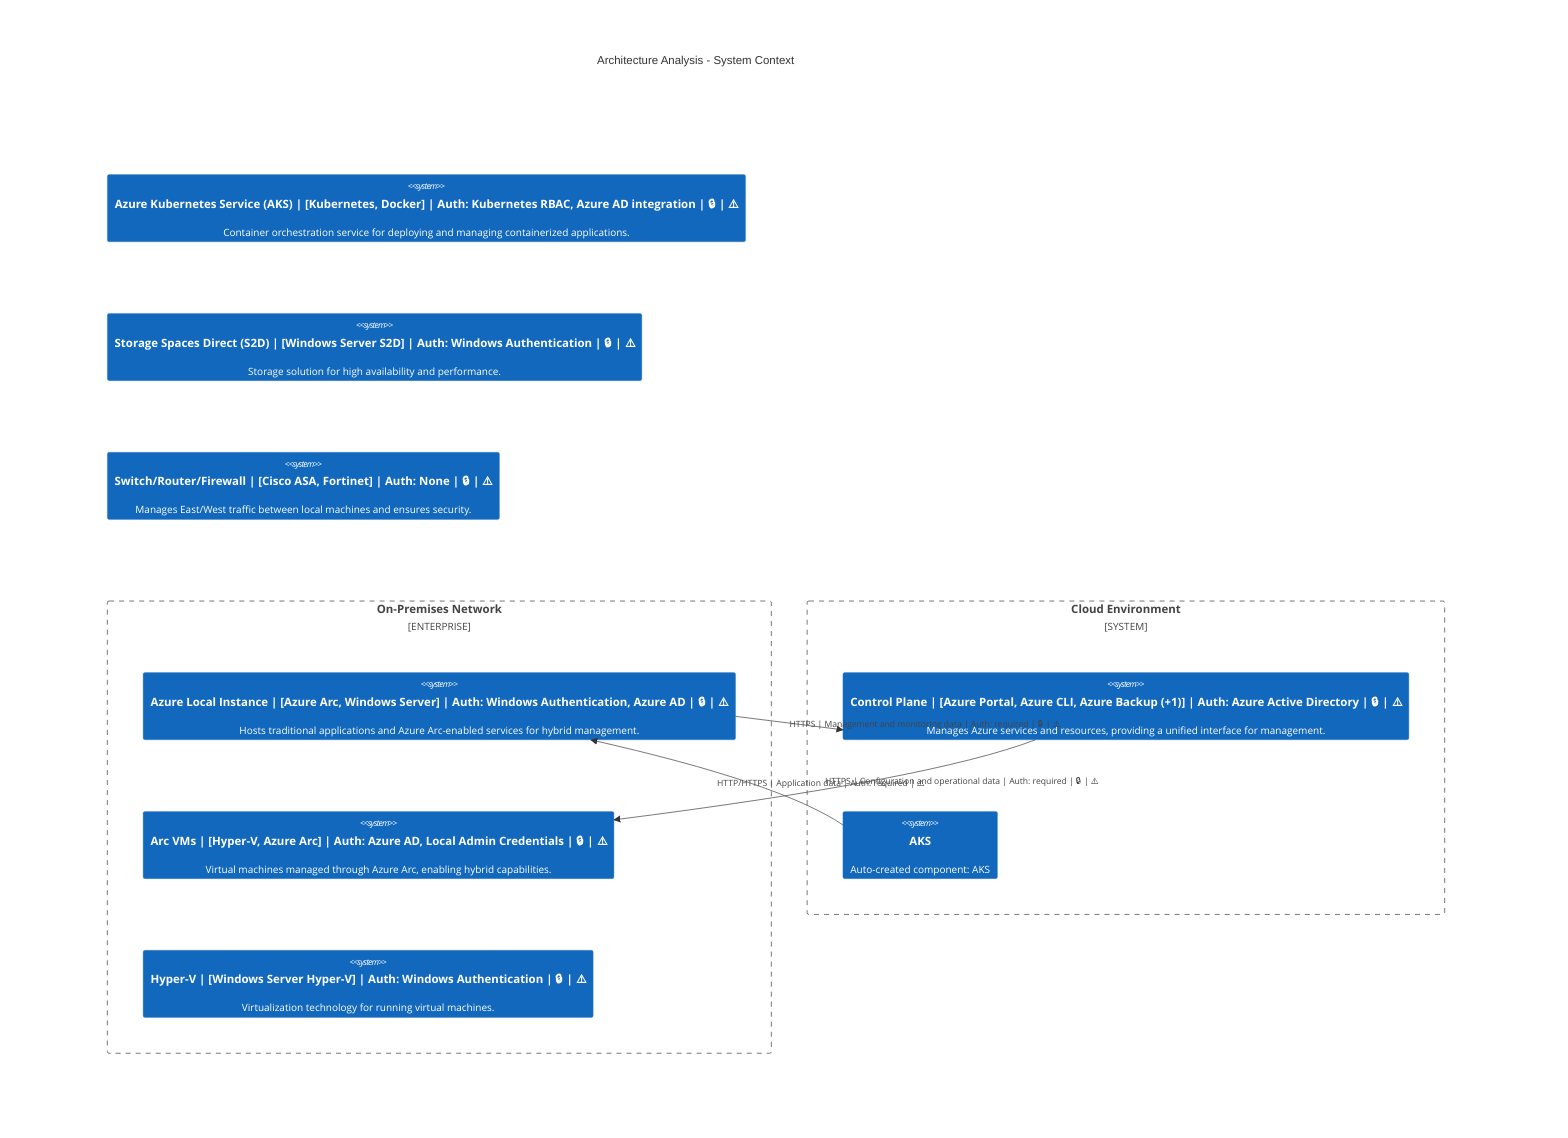 C4Context
    title Architecture Analysis - System Context
    Enterprise_Boundary(tb_On_Premises_Network, "On-Premises Network") {
        System(Azure_Local_Instance, "Azure Local Instance | [Azure Arc, Windows Server] | Auth: Windows Authentication, Azure AD | 🔒 | ⚠️", "Hosts traditional applications and Azure Arc-enabled services for hybrid management.")
        System(Arc_VMs, "Arc VMs | [Hyper-V, Azure Arc] | Auth: Azure AD, Local Admin Credentials | 🔒 | ⚠️", "Virtual machines managed through Azure Arc, enabling hybrid capabilities.")
        System(Hyper_V, "Hyper-V | [Windows Server Hyper-V] | Auth: Windows Authentication | 🔒 | ⚠️", "Virtualization technology for running virtual machines.")
    }
    System_Boundary(tb_Cloud_Environment, "Cloud Environment") {
        System(Control_Plane, "Control Plane | [Azure Portal, Azure CLI, Azure Backup (+1)] | Auth: Azure Active Directory | 🔒 | ⚠️", "Manages Azure services and resources, providing a unified interface for management.")
        System(AKS, "AKS", "Auto-created component: AKS")
    }
    System(Azure_Kubernetes_Service__AKS_, "Azure Kubernetes Service (AKS) | [Kubernetes, Docker] | Auth: Kubernetes RBAC, Azure AD integration | 🔒 | ⚠️", "Container orchestration service for deploying and managing containerized applications.")
    System(Storage_Spaces_Direct__S2D_, "Storage Spaces Direct (S2D) | [Windows Server S2D] | Auth: Windows Authentication | 🔒 | ⚠️", "Storage solution for high availability and performance.")
    System(Switch_Router_Firewall, "Switch/Router/Firewall | [Cisco ASA, Fortinet] | Auth: None | 🔒 | ⚠️", "Manages East/West traffic between local machines and ensures security.")

    Rel(Azure_Local_Instance, Control_Plane, "HTTPS | Management and monitoring data | Auth: required | 🔒 | ⚠️")
    Rel(Control_Plane, Arc_VMs, "HTTPS | Configuration and operational data | Auth: required | 🔒 | ⚠️")
    Rel(AKS, Azure_Local_Instance, "HTTP/HTTPS | Application data | Auth: required | ⚠️")